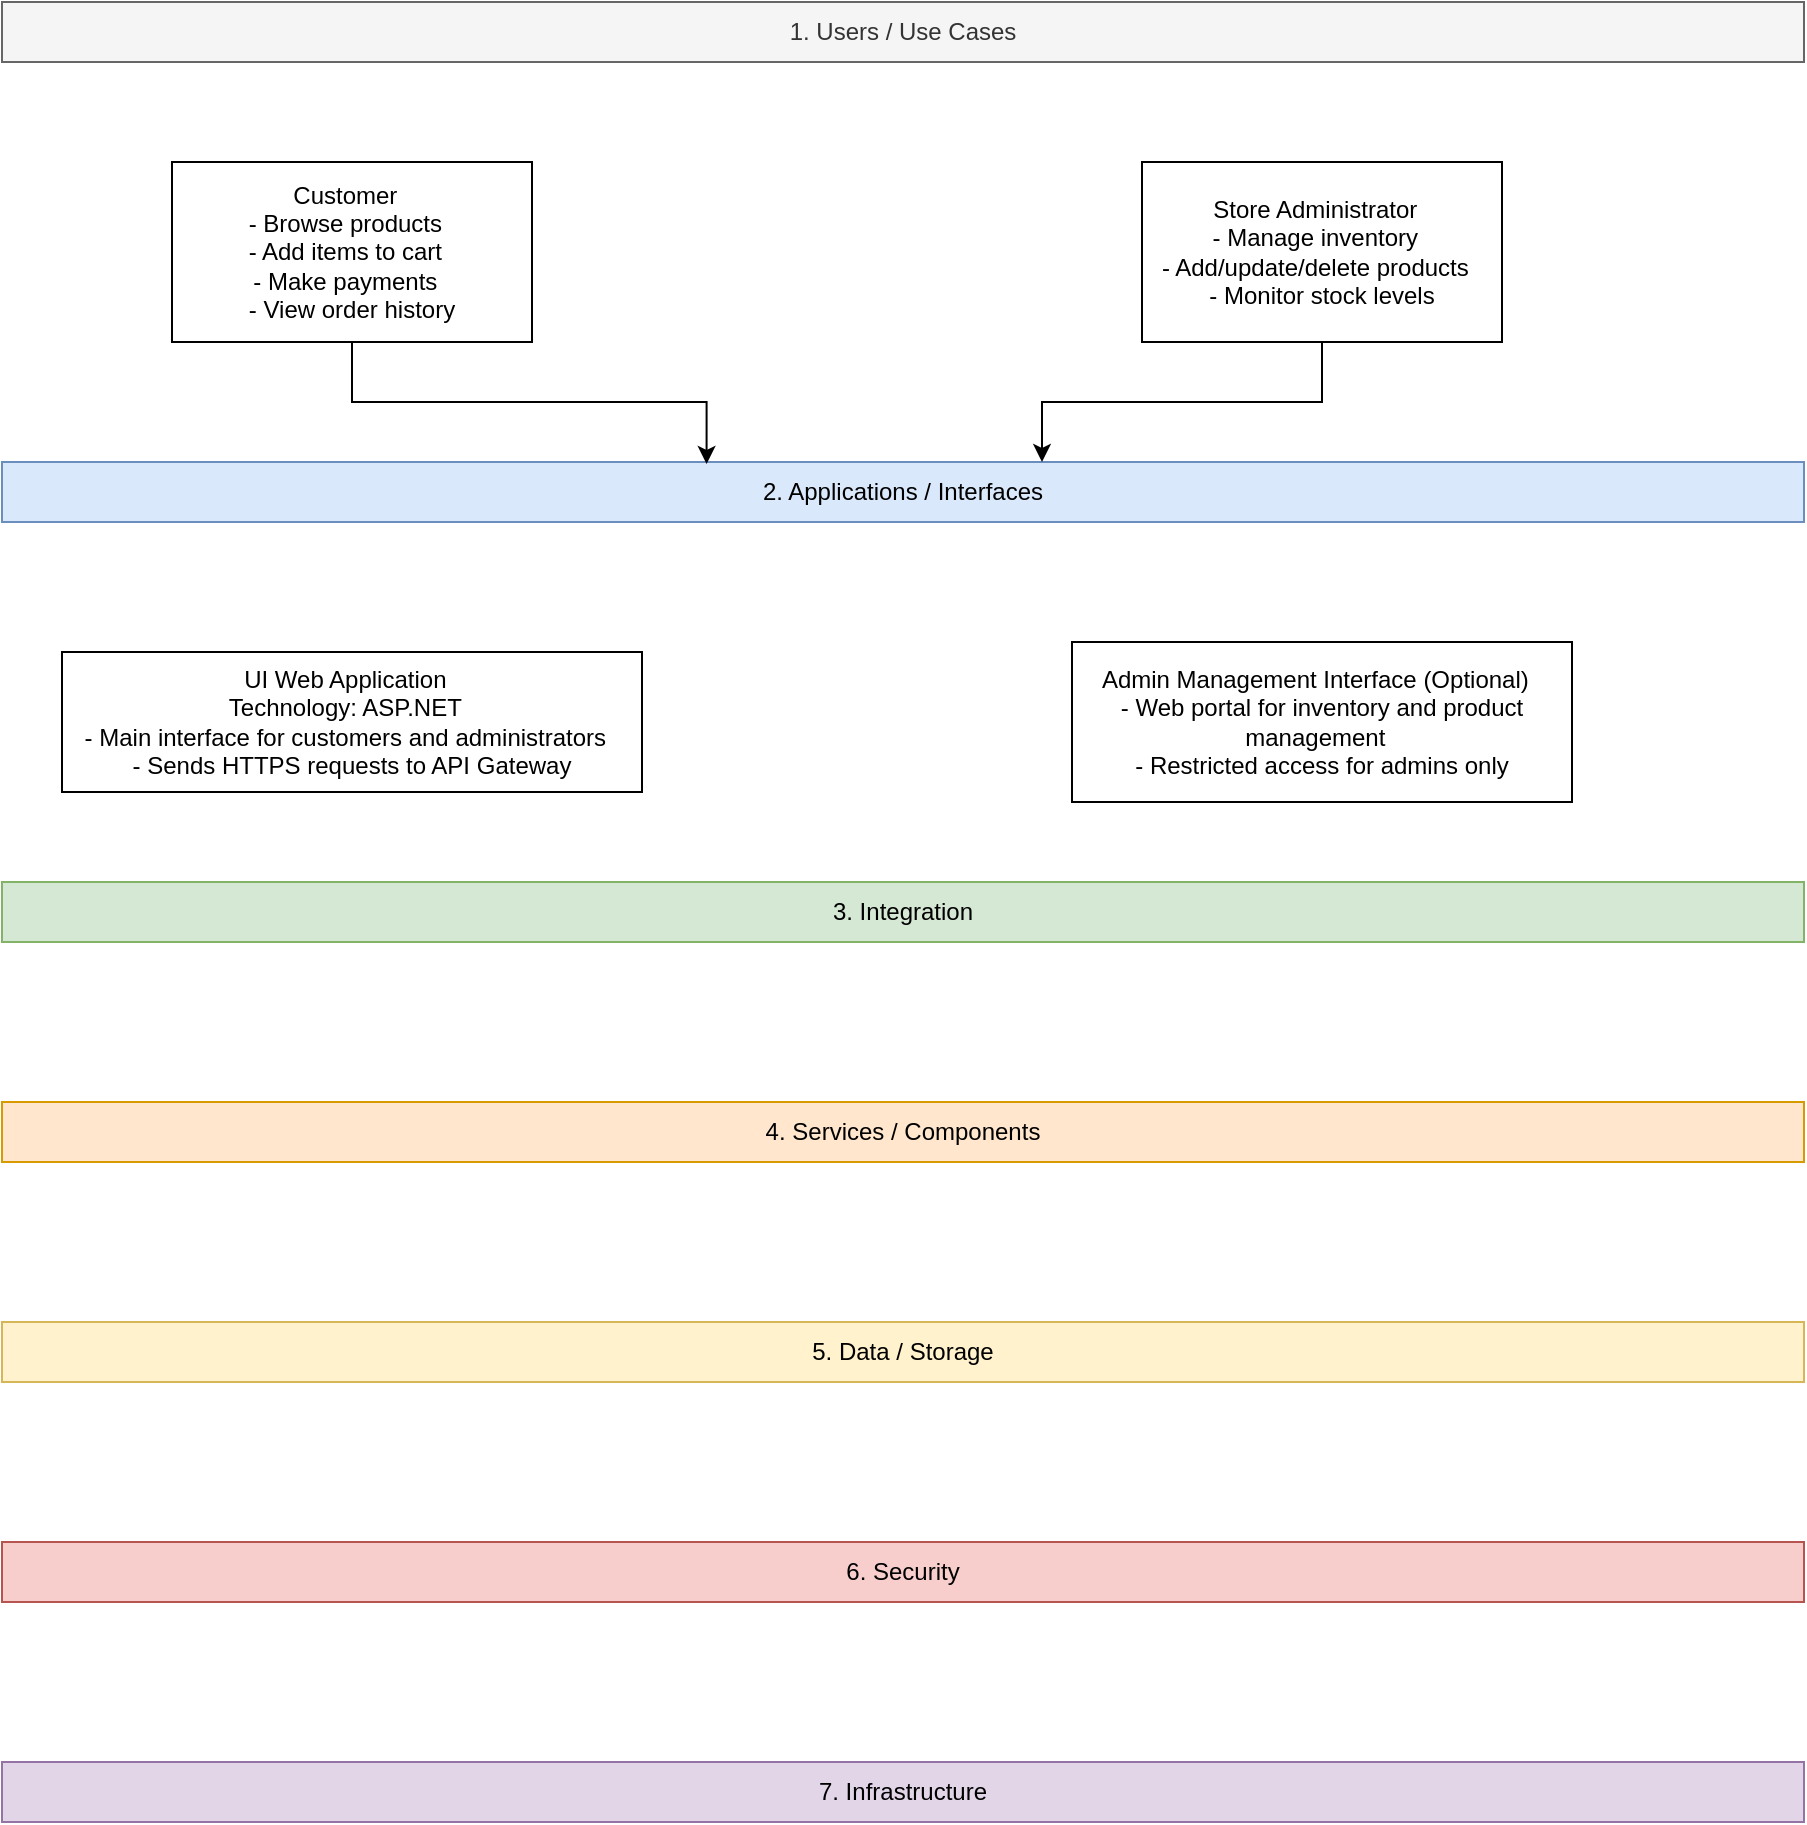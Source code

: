 <mxfile version="28.0.4">
  <diagram name="Página-1" id="i13byZTgKiIOev3eByZY">
    <mxGraphModel dx="1382" dy="758" grid="1" gridSize="10" guides="1" tooltips="1" connect="1" arrows="1" fold="1" page="1" pageScale="1" pageWidth="827" pageHeight="1169" math="0" shadow="0">
      <root>
        <mxCell id="0" />
        <mxCell id="1" parent="0" />
        <mxCell id="Bn-3ERYPzrL__islP2Uy-1" value="1. Users / Use Cases" style="rounded=0;whiteSpace=wrap;html=1;fillColor=#f5f5f5;fontColor=#333333;strokeColor=#666666;" parent="1" vertex="1">
          <mxGeometry x="80" y="80" width="901" height="30" as="geometry" />
        </mxCell>
        <mxCell id="Bn-3ERYPzrL__islP2Uy-2" value="&lt;div&gt;2. Applications / Interfaces&lt;/div&gt;" style="rounded=0;whiteSpace=wrap;html=1;fillColor=#dae8fc;strokeColor=#6c8ebf;" parent="1" vertex="1">
          <mxGeometry x="80" y="310" width="901" height="30" as="geometry" />
        </mxCell>
        <mxCell id="Bn-3ERYPzrL__islP2Uy-3" value="&lt;div&gt;3. Integration&lt;/div&gt;" style="rounded=0;whiteSpace=wrap;html=1;fillColor=#d5e8d4;strokeColor=#82b366;" parent="1" vertex="1">
          <mxGeometry x="80" y="520" width="901" height="30" as="geometry" />
        </mxCell>
        <mxCell id="Bn-3ERYPzrL__islP2Uy-4" value="5. Data / Storage" style="rounded=0;whiteSpace=wrap;html=1;fillColor=#fff2cc;strokeColor=#d6b656;" parent="1" vertex="1">
          <mxGeometry x="80" y="740" width="901" height="30" as="geometry" />
        </mxCell>
        <mxCell id="Bn-3ERYPzrL__islP2Uy-5" value="4. Services / Components" style="rounded=0;whiteSpace=wrap;html=1;fillColor=#ffe6cc;strokeColor=#d79b00;" parent="1" vertex="1">
          <mxGeometry x="80" y="630" width="901" height="30" as="geometry" />
        </mxCell>
        <mxCell id="Bn-3ERYPzrL__islP2Uy-6" value="6. Security" style="rounded=0;whiteSpace=wrap;html=1;fillColor=#f8cecc;strokeColor=#b85450;" parent="1" vertex="1">
          <mxGeometry x="80" y="850" width="901" height="30" as="geometry" />
        </mxCell>
        <mxCell id="Bn-3ERYPzrL__islP2Uy-7" value="7. Infrastructure" style="rounded=0;whiteSpace=wrap;html=1;fillColor=#e1d5e7;strokeColor=#9673a6;" parent="1" vertex="1">
          <mxGeometry x="80" y="960" width="901" height="30" as="geometry" />
        </mxCell>
        <mxCell id="mHhzqrUSUbGw9TSnwTTk-6" style="edgeStyle=orthogonalEdgeStyle;rounded=0;orthogonalLoop=1;jettySize=auto;html=1;entryX=0.391;entryY=0.033;entryDx=0;entryDy=0;entryPerimeter=0;" edge="1" parent="1" source="mHhzqrUSUbGw9TSnwTTk-1" target="Bn-3ERYPzrL__islP2Uy-2">
          <mxGeometry relative="1" as="geometry" />
        </mxCell>
        <mxCell id="mHhzqrUSUbGw9TSnwTTk-1" value="&lt;div&gt;Customer&amp;nbsp;&amp;nbsp;&lt;/div&gt;&lt;div&gt;- Browse products&amp;nbsp;&amp;nbsp;&lt;/div&gt;&lt;div&gt;- Add items to cart&amp;nbsp;&amp;nbsp;&lt;/div&gt;&lt;div&gt;- Make payments&amp;nbsp;&amp;nbsp;&lt;/div&gt;&lt;div&gt;- View order history&lt;/div&gt;" style="whiteSpace=wrap;html=1;" vertex="1" parent="1">
          <mxGeometry x="165" y="160" width="180" height="90" as="geometry" />
        </mxCell>
        <mxCell id="mHhzqrUSUbGw9TSnwTTk-7" style="edgeStyle=orthogonalEdgeStyle;rounded=0;orthogonalLoop=1;jettySize=auto;html=1;exitX=0.5;exitY=1;exitDx=0;exitDy=0;" edge="1" parent="1" source="mHhzqrUSUbGw9TSnwTTk-2">
          <mxGeometry relative="1" as="geometry">
            <mxPoint x="600" y="310" as="targetPoint" />
            <Array as="points">
              <mxPoint x="740" y="280" />
              <mxPoint x="600" y="280" />
              <mxPoint x="600" y="310" />
            </Array>
          </mxGeometry>
        </mxCell>
        <mxCell id="mHhzqrUSUbGw9TSnwTTk-2" value="&lt;div&gt;Store Administrator&amp;nbsp;&amp;nbsp;&lt;/div&gt;&lt;div&gt;- Manage inventory&amp;nbsp;&amp;nbsp;&lt;/div&gt;&lt;div&gt;- Add/update/delete products&amp;nbsp;&amp;nbsp;&lt;/div&gt;&lt;div&gt;- Monitor stock levels&lt;/div&gt;" style="whiteSpace=wrap;html=1;" vertex="1" parent="1">
          <mxGeometry x="650" y="160" width="180" height="90" as="geometry" />
        </mxCell>
        <mxCell id="mHhzqrUSUbGw9TSnwTTk-3" value="&lt;div&gt;UI Web Application&amp;nbsp;&amp;nbsp;&lt;/div&gt;&lt;div&gt;Technology: ASP.NET&amp;nbsp;&amp;nbsp;&lt;/div&gt;&lt;div&gt;- Main interface for customers and administrators&amp;nbsp;&amp;nbsp;&lt;/div&gt;&lt;div&gt;- Sends HTTPS requests to API Gateway&lt;/div&gt;" style="whiteSpace=wrap;html=1;" vertex="1" parent="1">
          <mxGeometry x="110" y="405" width="290" height="70" as="geometry" />
        </mxCell>
        <mxCell id="mHhzqrUSUbGw9TSnwTTk-4" value="&lt;div&gt;Admin Management Interface (Optional)&amp;nbsp;&amp;nbsp;&lt;/div&gt;&lt;div&gt;- Web portal for inventory and product management&amp;nbsp;&amp;nbsp;&lt;/div&gt;&lt;div&gt;- Restricted access for admins only&lt;/div&gt;" style="whiteSpace=wrap;html=1;" vertex="1" parent="1">
          <mxGeometry x="615" y="400" width="250" height="80" as="geometry" />
        </mxCell>
      </root>
    </mxGraphModel>
  </diagram>
</mxfile>

